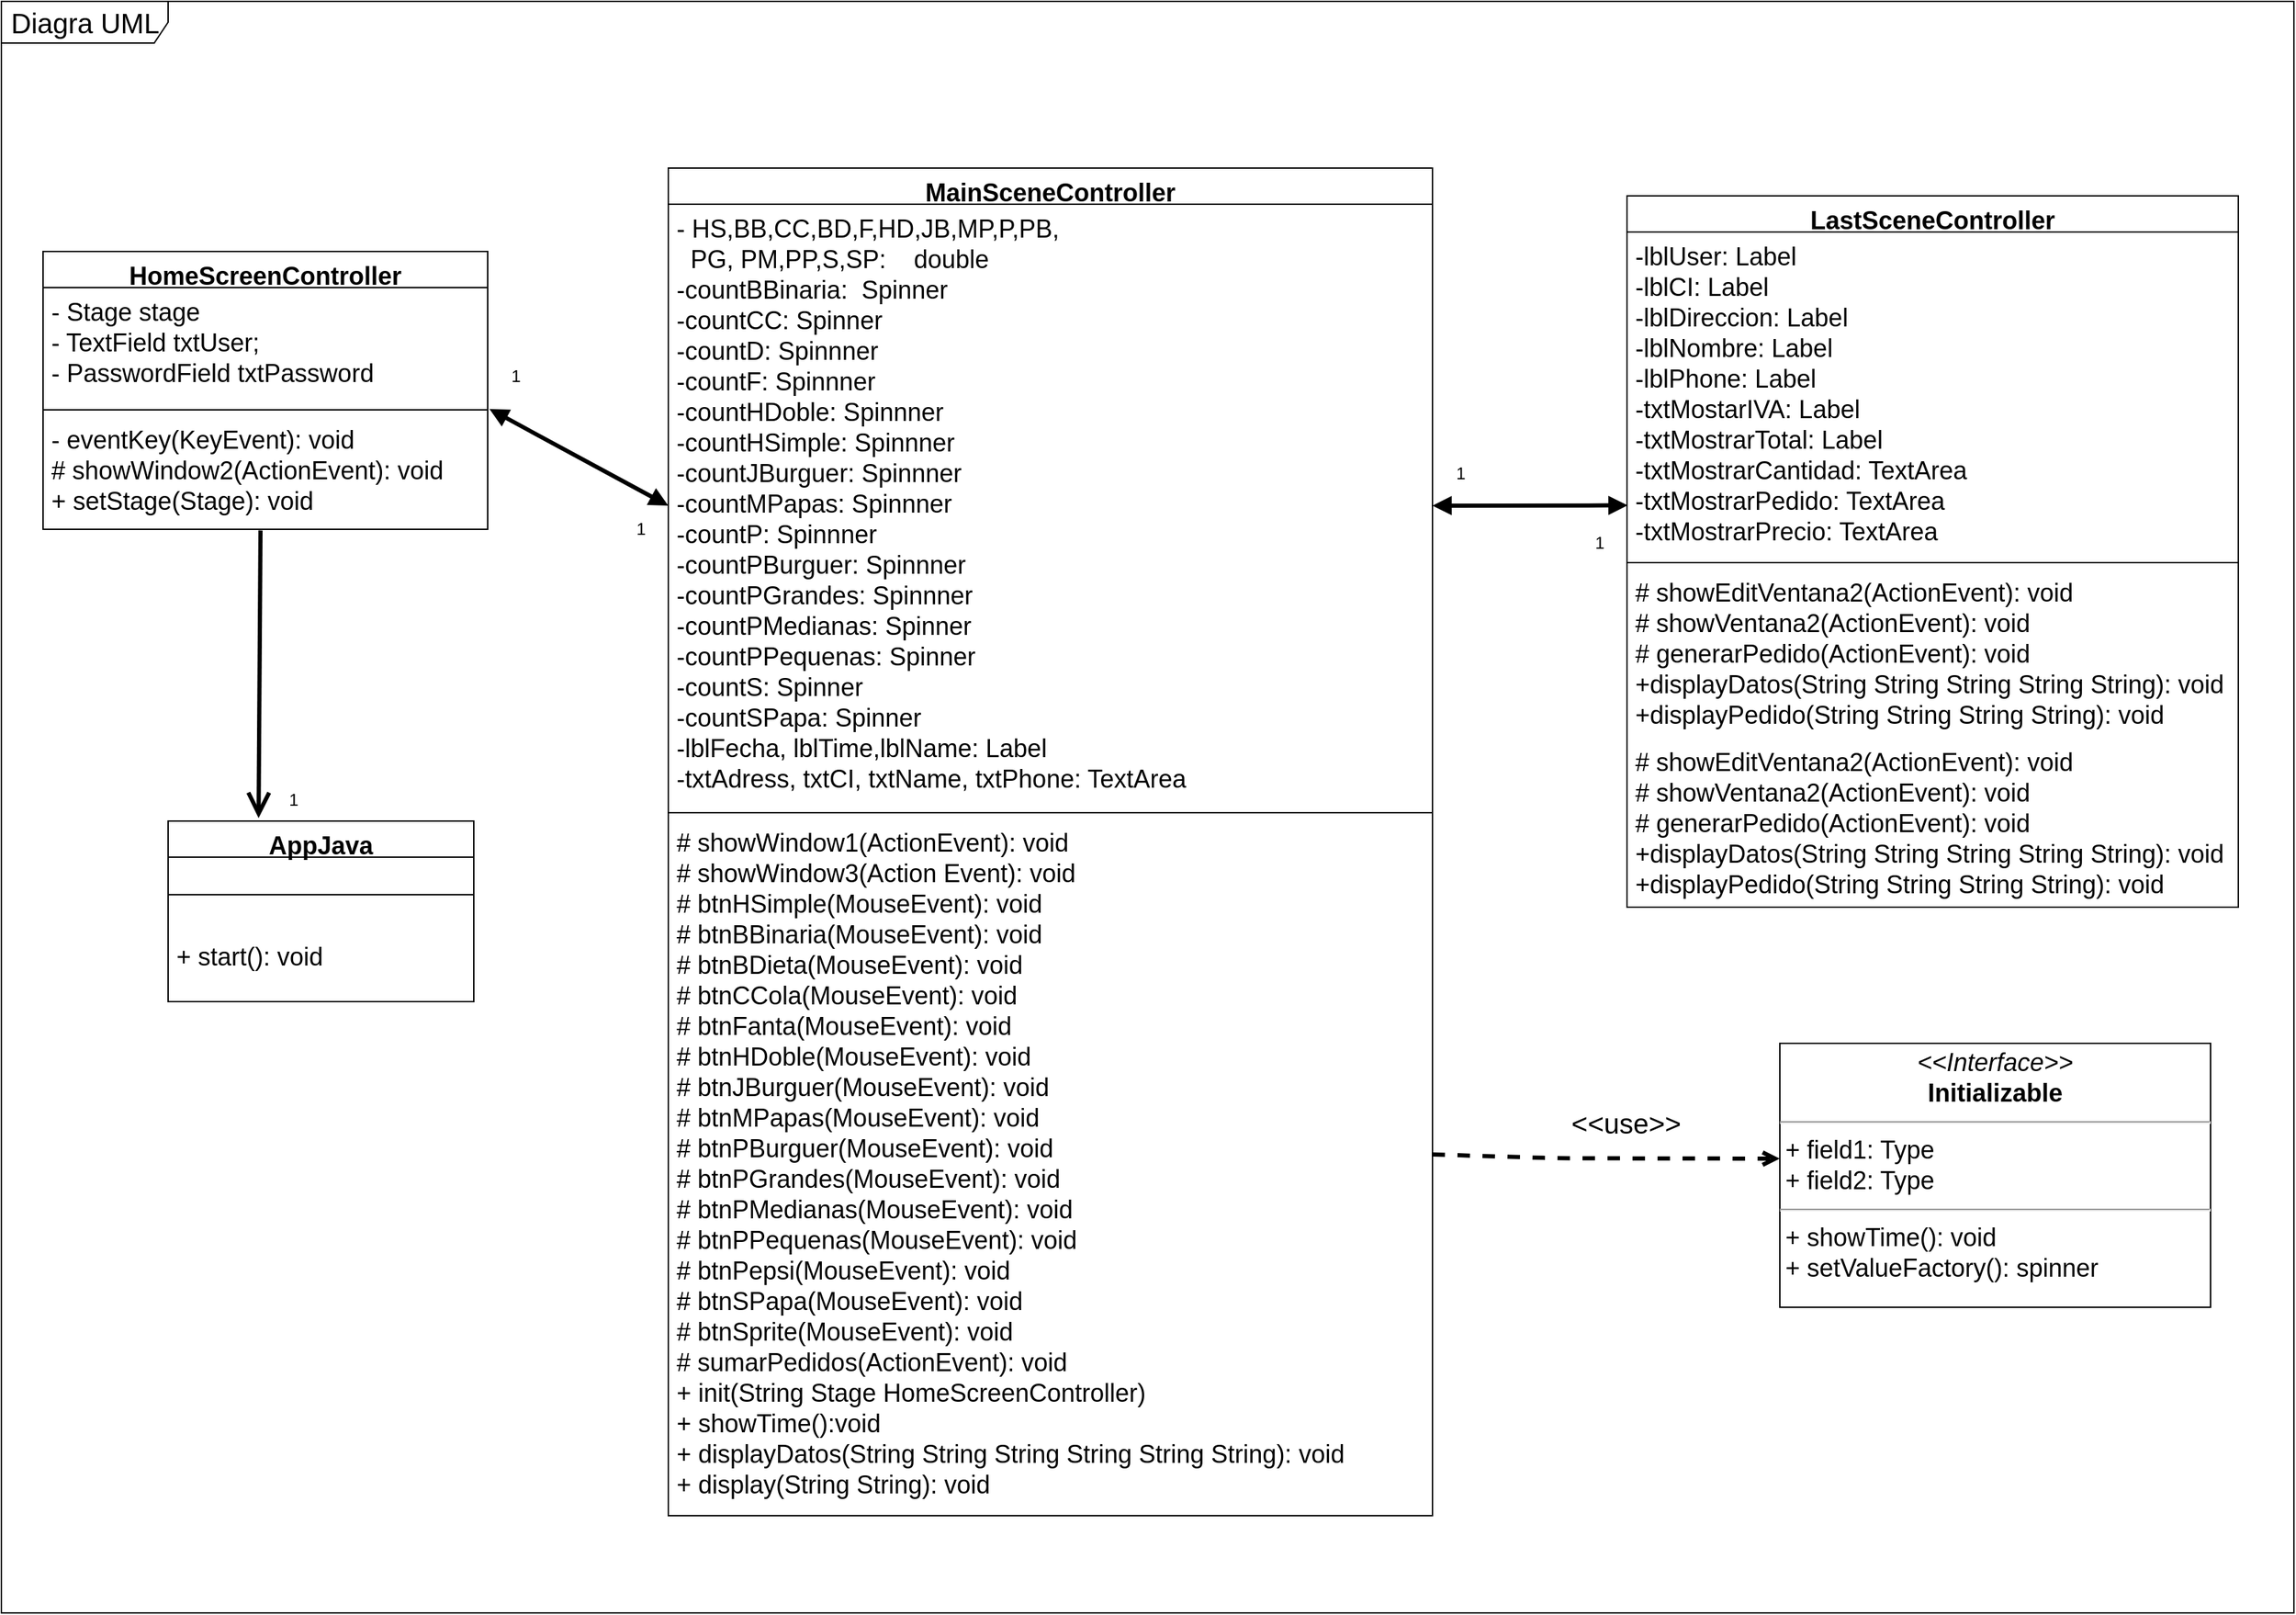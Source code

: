<mxfile>
    <diagram id="k-hk7OjZPeRuK6OuPr7A" name="Página-1">
        <mxGraphModel dx="938" dy="662" grid="1" gridSize="10" guides="1" tooltips="1" connect="1" arrows="1" fold="1" page="1" pageScale="1" pageWidth="1654" pageHeight="1169" math="0" shadow="0">
            <root>
                <mxCell id="0"/>
                <mxCell id="1" parent="0"/>
                <mxCell id="2" value="HomeScreenController" style="swimlane;fontStyle=1;align=center;verticalAlign=top;childLayout=stackLayout;horizontal=1;startSize=26;horizontalStack=0;resizeParent=1;resizeParentMax=0;resizeLast=0;collapsible=1;marginBottom=0;fontColor=default;labelBackgroundColor=none;flipH=1;fontSize=18;" parent="1" vertex="1">
                    <mxGeometry x="30" y="180" width="320" height="200" as="geometry"/>
                </mxCell>
                <mxCell id="3" value="- Stage stage&#10;- TextField txtUser;&#10;- PasswordField txtPassword&#10;" style="text;strokeColor=none;fillColor=none;align=left;verticalAlign=top;spacingLeft=4;spacingRight=4;overflow=hidden;rotatable=0;points=[[0,0.5],[1,0.5]];portConstraint=eastwest;fontSize=18;" parent="2" vertex="1">
                    <mxGeometry y="26" width="320" height="84" as="geometry"/>
                </mxCell>
                <mxCell id="4" value="" style="line;strokeWidth=1;fillColor=none;align=left;verticalAlign=middle;spacingTop=-1;spacingLeft=3;spacingRight=3;rotatable=0;labelPosition=right;points=[];portConstraint=eastwest;fontSize=18;" parent="2" vertex="1">
                    <mxGeometry y="110" width="320" height="8" as="geometry"/>
                </mxCell>
                <mxCell id="5" value="- eventKey(KeyEvent): void&#10;# showWindow2(ActionEvent): void&#10;+ setStage(Stage): void" style="text;strokeColor=none;fillColor=none;align=left;verticalAlign=top;spacingLeft=4;spacingRight=4;overflow=hidden;rotatable=0;points=[[0,0.5],[1,0.5]];portConstraint=eastwest;fontSize=18;" parent="2" vertex="1">
                    <mxGeometry y="118" width="320" height="82" as="geometry"/>
                </mxCell>
                <mxCell id="6" value="MainSceneController" style="swimlane;fontStyle=1;align=center;verticalAlign=top;childLayout=stackLayout;horizontal=1;startSize=26;horizontalStack=0;resizeParent=1;resizeParentMax=0;resizeLast=0;collapsible=1;marginBottom=0;fontSize=18;" parent="1" vertex="1">
                    <mxGeometry x="480" y="120" width="550" height="970" as="geometry"/>
                </mxCell>
                <mxCell id="7" value="- HS,BB,CC,BD,F,HD,JB,MP,P,PB,&#10;  PG, PM,PP,S,SP:    double&#10;-countBBinaria:  Spinner&#10;-countCC: Spinner&#10;-countD: Spinnner&#10;-countF: Spinnner&#10;-countHDoble: Spinnner&#10;-countHSimple: Spinnner&#10;-countJBurguer: Spinnner&#10;-countMPapas: Spinnner&#10;-countP: Spinnner&#10;-countPBurguer: Spinnner&#10;-countPGrandes: Spinnner&#10;-countPMedianas: Spinner&#10;-countPPequenas: Spinner&#10;-countS: Spinner&#10;-countSPapa: Spinner&#10;-lblFecha, lblTime,lblName: Label&#10;-txtAdress, txtCI, txtName, txtPhone: TextArea" style="text;strokeColor=none;fillColor=none;align=left;verticalAlign=top;spacingLeft=4;spacingRight=4;overflow=hidden;rotatable=0;points=[[0,0.5],[1,0.5]];portConstraint=eastwest;fontSize=18;" parent="6" vertex="1">
                    <mxGeometry y="26" width="550" height="434" as="geometry"/>
                </mxCell>
                <mxCell id="8" value="" style="line;strokeWidth=1;fillColor=none;align=left;verticalAlign=middle;spacingTop=-1;spacingLeft=3;spacingRight=3;rotatable=0;labelPosition=right;points=[];portConstraint=eastwest;fontSize=18;" parent="6" vertex="1">
                    <mxGeometry y="460" width="550" height="8" as="geometry"/>
                </mxCell>
                <mxCell id="9" value="# showWindow1(ActionEvent): void&#10;# showWindow3(Action Event): void&#10;# btnHSimple(MouseEvent): void&#10;# btnBBinaria(MouseEvent): void&#10;# btnBDieta(MouseEvent): void&#10;# btnCCola(MouseEvent): void&#10;# btnFanta(MouseEvent): void&#10;# btnHDoble(MouseEvent): void&#10;# btnJBurguer(MouseEvent): void&#10;# btnMPapas(MouseEvent): void&#10;# btnPBurguer(MouseEvent): void&#10;# btnPGrandes(MouseEvent): void&#10;# btnPMedianas(MouseEvent): void&#10;# btnPPequenas(MouseEvent): void&#10;# btnPepsi(MouseEvent): void&#10;# btnSPapa(MouseEvent): void&#10;# btnSprite(MouseEvent): void&#10;# sumarPedidos(ActionEvent): void&#10;+ init(String Stage HomeScreenController)&#10;+ showTime():void&#10;+ displayDatos(String String String String String String): void&#10;+ display(String String): void" style="text;strokeColor=none;fillColor=none;align=left;verticalAlign=top;spacingLeft=4;spacingRight=4;overflow=hidden;rotatable=0;points=[[0,0.5],[1,0.5]];portConstraint=eastwest;fontSize=18;" parent="6" vertex="1">
                    <mxGeometry y="468" width="550" height="502" as="geometry"/>
                </mxCell>
                <mxCell id="10" value="LastSceneController" style="swimlane;fontStyle=1;align=center;verticalAlign=top;childLayout=stackLayout;horizontal=1;startSize=26;horizontalStack=0;resizeParent=1;resizeParentMax=0;resizeLast=0;collapsible=1;marginBottom=0;fontSize=18;" parent="1" vertex="1">
                    <mxGeometry x="1170" y="140" width="440" height="512" as="geometry"/>
                </mxCell>
                <mxCell id="11" value="-lblUser: Label&#10;-lblCI: Label&#10;-lblDireccion: Label&#10;-lblNombre: Label&#10;-lblPhone: Label&#10;-txtMostarIVA: Label&#10;-txtMostrarTotal: Label&#10;-txtMostrarCantidad: TextArea&#10;-txtMostrarPedido: TextArea&#10;-txtMostrarPrecio: TextArea&#10;" style="text;strokeColor=none;fillColor=none;align=left;verticalAlign=top;spacingLeft=4;spacingRight=4;overflow=hidden;rotatable=0;points=[[0,0.5],[1,0.5]];portConstraint=eastwest;fontSize=18;" parent="10" vertex="1">
                    <mxGeometry y="26" width="440" height="234" as="geometry"/>
                </mxCell>
                <mxCell id="12" value="" style="line;strokeWidth=1;fillColor=none;align=left;verticalAlign=middle;spacingTop=-1;spacingLeft=3;spacingRight=3;rotatable=0;labelPosition=right;points=[];portConstraint=eastwest;fontSize=18;" parent="10" vertex="1">
                    <mxGeometry y="260" width="440" height="8" as="geometry"/>
                </mxCell>
                <mxCell id="36" value="# showEditVentana2(ActionEvent): void&#10;# showVentana2(ActionEvent): void&#10;# generarPedido(ActionEvent): void&#10;+displayDatos(String String String String String): void&#10;+displayPedido(String String String String): void" style="text;strokeColor=none;fillColor=none;align=left;verticalAlign=top;spacingLeft=4;spacingRight=4;overflow=hidden;rotatable=0;points=[[0,0.5],[1,0.5]];portConstraint=eastwest;fontSize=18;" vertex="1" parent="10">
                    <mxGeometry y="268" width="440" height="122" as="geometry"/>
                </mxCell>
                <mxCell id="13" value="# showEditVentana2(ActionEvent): void&#10;# showVentana2(ActionEvent): void&#10;# generarPedido(ActionEvent): void&#10;+displayDatos(String String String String String): void&#10;+displayPedido(String String String String): void" style="text;strokeColor=none;fillColor=none;align=left;verticalAlign=top;spacingLeft=4;spacingRight=4;overflow=hidden;rotatable=0;points=[[0,0.5],[1,0.5]];portConstraint=eastwest;fontSize=18;" parent="10" vertex="1">
                    <mxGeometry y="390" width="440" height="122" as="geometry"/>
                </mxCell>
                <mxCell id="20" value="" style="endArrow=block;startArrow=block;endFill=1;startFill=1;html=1;entryX=0;entryY=0.5;entryDx=0;entryDy=0;exitX=1.004;exitY=1.04;exitDx=0;exitDy=0;exitPerimeter=0;jumpSize=12;strokeWidth=3;" parent="1" source="3" target="7" edge="1">
                    <mxGeometry width="160" relative="1" as="geometry">
                        <mxPoint x="390" y="310" as="sourcePoint"/>
                        <mxPoint x="510" y="310" as="targetPoint"/>
                    </mxGeometry>
                </mxCell>
                <mxCell id="26" value="AppJava" style="swimlane;fontStyle=1;align=center;verticalAlign=top;childLayout=stackLayout;horizontal=1;startSize=26;horizontalStack=0;resizeParent=1;resizeParentMax=0;resizeLast=0;collapsible=1;marginBottom=0;fontColor=default;labelBackgroundColor=none;flipH=1;fontSize=18;" parent="1" vertex="1">
                    <mxGeometry x="120" y="590" width="220" height="130" as="geometry"/>
                </mxCell>
                <mxCell id="28" value="" style="line;strokeWidth=1;fillColor=none;align=left;verticalAlign=middle;spacingTop=-1;spacingLeft=3;spacingRight=3;rotatable=0;labelPosition=right;points=[];portConstraint=eastwest;fontSize=18;" parent="26" vertex="1">
                    <mxGeometry y="26" width="220" height="54" as="geometry"/>
                </mxCell>
                <mxCell id="29" value="+ start(): void" style="text;strokeColor=none;fillColor=none;align=left;verticalAlign=top;spacingLeft=4;spacingRight=4;overflow=hidden;rotatable=0;points=[[0,0.5],[1,0.5]];portConstraint=eastwest;fontSize=18;" parent="26" vertex="1">
                    <mxGeometry y="80" width="220" height="50" as="geometry"/>
                </mxCell>
                <mxCell id="30" value="" style="endArrow=block;startArrow=block;endFill=1;startFill=1;html=1;entryX=0.001;entryY=0.841;entryDx=0;entryDy=0;exitX=1;exitY=0.5;exitDx=0;exitDy=0;jumpSize=12;entryPerimeter=0;strokeWidth=3;" parent="1" source="7" target="11" edge="1">
                    <mxGeometry width="160" relative="1" as="geometry">
                        <mxPoint x="1150" y="462.786" as="sourcePoint"/>
                        <mxPoint x="1370.96" y="460" as="targetPoint"/>
                    </mxGeometry>
                </mxCell>
                <mxCell id="32" value="" style="endArrow=open;endFill=1;endSize=12;html=1;exitX=0.489;exitY=1.01;exitDx=0;exitDy=0;exitPerimeter=0;entryX=0.704;entryY=-0.016;entryDx=0;entryDy=0;entryPerimeter=0;strokeWidth=3;" parent="1" source="5" target="26" edge="1">
                    <mxGeometry width="160" relative="1" as="geometry">
                        <mxPoint x="100" y="500" as="sourcePoint"/>
                        <mxPoint x="260" y="500" as="targetPoint"/>
                    </mxGeometry>
                </mxCell>
                <mxCell id="34" value="&lt;p style=&quot;margin: 4px 0px 0px ; text-align: center ; font-size: 18px&quot;&gt;&lt;i style=&quot;font-size: 18px&quot;&gt;&amp;lt;&amp;lt;Interface&amp;gt;&amp;gt;&lt;/i&gt;&lt;br style=&quot;font-size: 18px&quot;&gt;&lt;b style=&quot;font-size: 18px&quot;&gt;Initializable&lt;/b&gt;&lt;/p&gt;&lt;hr style=&quot;font-size: 18px&quot;&gt;&lt;p style=&quot;margin: 0px 0px 0px 4px ; font-size: 18px&quot;&gt;+ field1: Type&lt;br style=&quot;font-size: 18px&quot;&gt;+ field2: Type&lt;/p&gt;&lt;hr style=&quot;font-size: 18px&quot;&gt;&lt;p style=&quot;margin: 0px 0px 0px 4px ; font-size: 18px&quot;&gt;+ showTime(): void&lt;br style=&quot;font-size: 18px&quot;&gt;+ setValueFactory(): spinner&lt;/p&gt;" style="verticalAlign=top;align=left;overflow=fill;fontSize=18;fontFamily=Helvetica;html=1;labelBackgroundColor=none;fontColor=default;" parent="1" vertex="1">
                    <mxGeometry x="1280" y="750" width="310" height="190" as="geometry"/>
                </mxCell>
                <mxCell id="35" value="1" style="text;html=1;resizable=0;autosize=1;align=center;verticalAlign=middle;points=[];fillColor=none;strokeColor=none;rounded=0;" vertex="1" parent="1">
                    <mxGeometry x="360" y="260" width="20" height="20" as="geometry"/>
                </mxCell>
                <mxCell id="37" value="1" style="text;html=1;resizable=0;autosize=1;align=center;verticalAlign=middle;points=[];fillColor=none;strokeColor=none;rounded=0;" vertex="1" parent="1">
                    <mxGeometry x="450" y="370" width="20" height="20" as="geometry"/>
                </mxCell>
                <mxCell id="40" value="1" style="text;html=1;resizable=0;autosize=1;align=center;verticalAlign=middle;points=[];fillColor=none;strokeColor=none;rounded=0;" vertex="1" parent="1">
                    <mxGeometry x="1040" y="330" width="20" height="20" as="geometry"/>
                </mxCell>
                <mxCell id="41" value="1" style="text;html=1;resizable=0;autosize=1;align=center;verticalAlign=middle;points=[];fillColor=none;strokeColor=none;rounded=0;" vertex="1" parent="1">
                    <mxGeometry x="1140" y="380" width="20" height="20" as="geometry"/>
                </mxCell>
                <mxCell id="42" value="1" style="text;html=1;resizable=0;autosize=1;align=center;verticalAlign=middle;points=[];fillColor=none;strokeColor=none;rounded=0;" vertex="1" parent="1">
                    <mxGeometry x="200" y="565" width="20" height="20" as="geometry"/>
                </mxCell>
                <mxCell id="43" value="&amp;lt;&amp;lt;use&amp;gt;&amp;gt;" style="html=1;verticalAlign=bottom;labelBackgroundColor=none;endArrow=open;endFill=0;dashed=1;fontSize=20;strokeWidth=3;exitX=1;exitY=0.128;exitDx=0;exitDy=0;exitPerimeter=0;" edge="1" parent="1">
                    <mxGeometry x="0.105" y="11" width="160" relative="1" as="geometry">
                        <mxPoint x="1030" y="829.996" as="sourcePoint"/>
                        <mxPoint x="1280" y="833" as="targetPoint"/>
                        <mxPoint x="1" as="offset"/>
                        <Array as="points">
                            <mxPoint x="1120" y="832.74"/>
                        </Array>
                    </mxGeometry>
                </mxCell>
                <mxCell id="44" value="Diagra UML&amp;nbsp;&lt;br&gt;" style="shape=umlFrame;whiteSpace=wrap;html=1;width=120;height=30;boundedLbl=1;verticalAlign=middle;align=left;spacingLeft=5;fontSize=20;" vertex="1" parent="1">
                    <mxGeometry width="1650" height="1160" as="geometry"/>
                </mxCell>
            </root>
        </mxGraphModel>
    </diagram>
</mxfile>